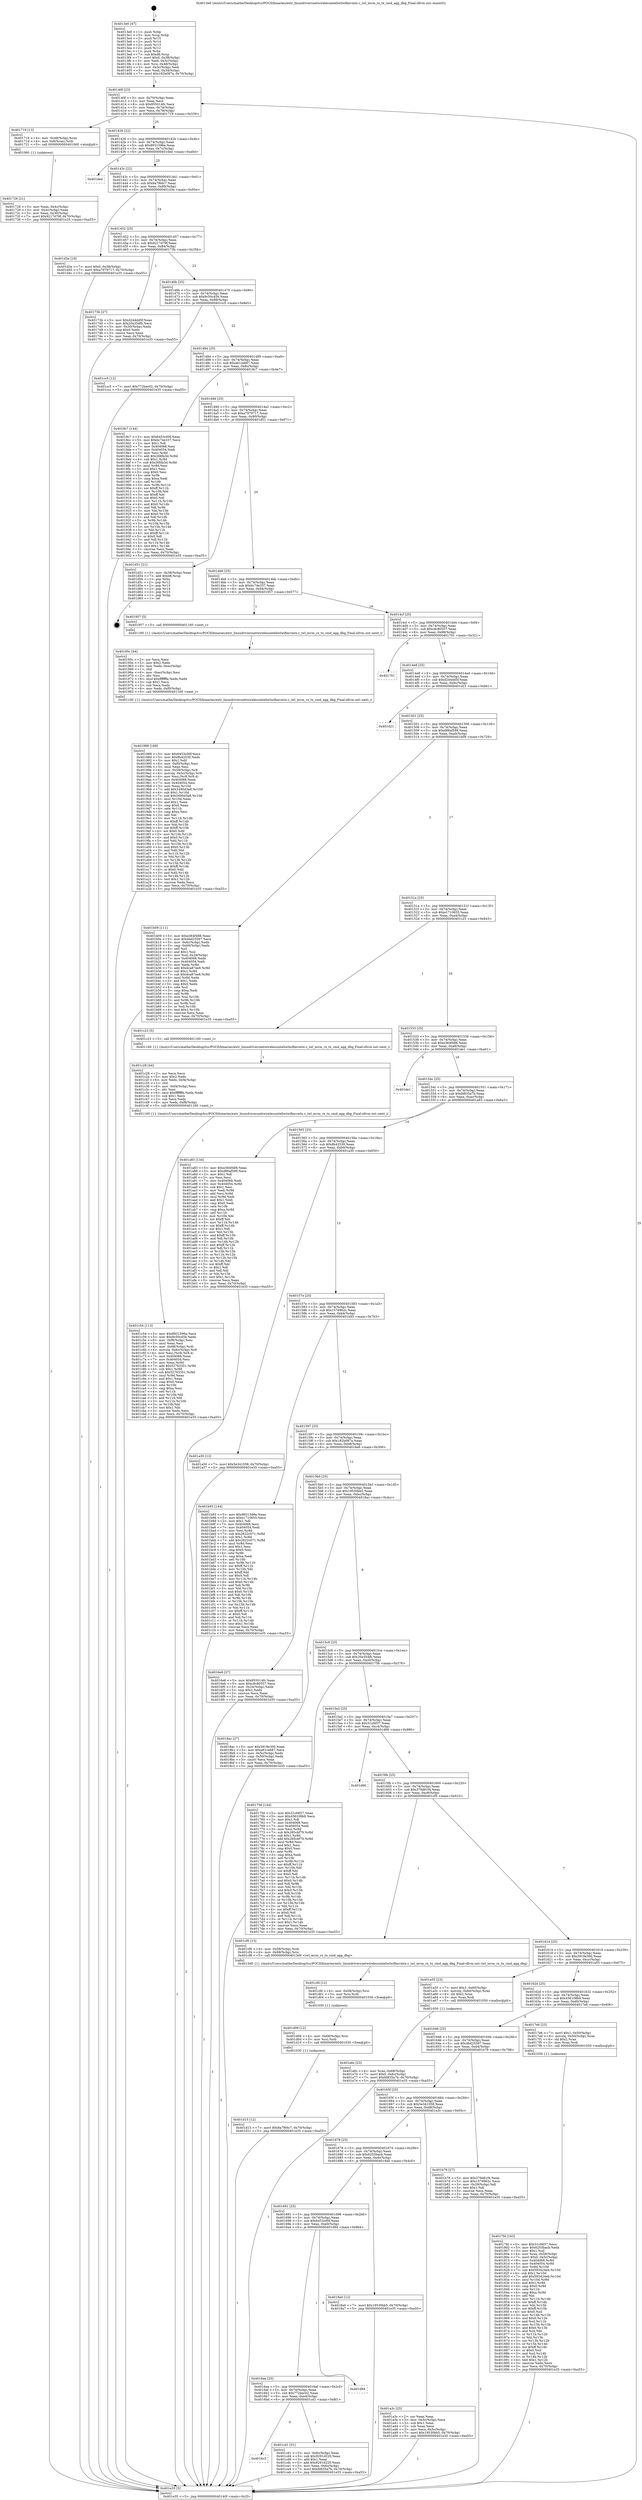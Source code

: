 digraph "0x4013e0" {
  label = "0x4013e0 (/mnt/c/Users/mathe/Desktop/tcc/POCII/binaries/extr_linuxdriversnetwirelessinteliwlwifimvmtx.c_iwl_mvm_rx_tx_cmd_agg_dbg_Final-ollvm.out::main(0))"
  labelloc = "t"
  node[shape=record]

  Entry [label="",width=0.3,height=0.3,shape=circle,fillcolor=black,style=filled]
  "0x40140f" [label="{
     0x40140f [23]\l
     | [instrs]\l
     &nbsp;&nbsp;0x40140f \<+3\>: mov -0x70(%rbp),%eax\l
     &nbsp;&nbsp;0x401412 \<+2\>: mov %eax,%ecx\l
     &nbsp;&nbsp;0x401414 \<+6\>: sub $0x855014fc,%ecx\l
     &nbsp;&nbsp;0x40141a \<+3\>: mov %eax,-0x74(%rbp)\l
     &nbsp;&nbsp;0x40141d \<+3\>: mov %ecx,-0x78(%rbp)\l
     &nbsp;&nbsp;0x401420 \<+6\>: je 0000000000401719 \<main+0x339\>\l
  }"]
  "0x401719" [label="{
     0x401719 [13]\l
     | [instrs]\l
     &nbsp;&nbsp;0x401719 \<+4\>: mov -0x48(%rbp),%rax\l
     &nbsp;&nbsp;0x40171d \<+4\>: mov 0x8(%rax),%rdi\l
     &nbsp;&nbsp;0x401721 \<+5\>: call 0000000000401060 \<atoi@plt\>\l
     | [calls]\l
     &nbsp;&nbsp;0x401060 \{1\} (unknown)\l
  }"]
  "0x401426" [label="{
     0x401426 [22]\l
     | [instrs]\l
     &nbsp;&nbsp;0x401426 \<+5\>: jmp 000000000040142b \<main+0x4b\>\l
     &nbsp;&nbsp;0x40142b \<+3\>: mov -0x74(%rbp),%eax\l
     &nbsp;&nbsp;0x40142e \<+5\>: sub $0x8931596e,%eax\l
     &nbsp;&nbsp;0x401433 \<+3\>: mov %eax,-0x7c(%rbp)\l
     &nbsp;&nbsp;0x401436 \<+6\>: je 0000000000401ded \<main+0xa0d\>\l
  }"]
  Exit [label="",width=0.3,height=0.3,shape=circle,fillcolor=black,style=filled,peripheries=2]
  "0x401ded" [label="{
     0x401ded\l
  }", style=dashed]
  "0x40143c" [label="{
     0x40143c [22]\l
     | [instrs]\l
     &nbsp;&nbsp;0x40143c \<+5\>: jmp 0000000000401441 \<main+0x61\>\l
     &nbsp;&nbsp;0x401441 \<+3\>: mov -0x74(%rbp),%eax\l
     &nbsp;&nbsp;0x401444 \<+5\>: sub $0x8a7f66c7,%eax\l
     &nbsp;&nbsp;0x401449 \<+3\>: mov %eax,-0x80(%rbp)\l
     &nbsp;&nbsp;0x40144c \<+6\>: je 0000000000401d3e \<main+0x95e\>\l
  }"]
  "0x401d15" [label="{
     0x401d15 [12]\l
     | [instrs]\l
     &nbsp;&nbsp;0x401d15 \<+7\>: movl $0x8a7f66c7,-0x70(%rbp)\l
     &nbsp;&nbsp;0x401d1c \<+5\>: jmp 0000000000401e35 \<main+0xa55\>\l
  }"]
  "0x401d3e" [label="{
     0x401d3e [19]\l
     | [instrs]\l
     &nbsp;&nbsp;0x401d3e \<+7\>: movl $0x0,-0x38(%rbp)\l
     &nbsp;&nbsp;0x401d45 \<+7\>: movl $0xa7979717,-0x70(%rbp)\l
     &nbsp;&nbsp;0x401d4c \<+5\>: jmp 0000000000401e35 \<main+0xa55\>\l
  }"]
  "0x401452" [label="{
     0x401452 [25]\l
     | [instrs]\l
     &nbsp;&nbsp;0x401452 \<+5\>: jmp 0000000000401457 \<main+0x77\>\l
     &nbsp;&nbsp;0x401457 \<+3\>: mov -0x74(%rbp),%eax\l
     &nbsp;&nbsp;0x40145a \<+5\>: sub $0x9217d79f,%eax\l
     &nbsp;&nbsp;0x40145f \<+6\>: mov %eax,-0x84(%rbp)\l
     &nbsp;&nbsp;0x401465 \<+6\>: je 000000000040173b \<main+0x35b\>\l
  }"]
  "0x401d09" [label="{
     0x401d09 [12]\l
     | [instrs]\l
     &nbsp;&nbsp;0x401d09 \<+4\>: mov -0x68(%rbp),%rsi\l
     &nbsp;&nbsp;0x401d0d \<+3\>: mov %rsi,%rdi\l
     &nbsp;&nbsp;0x401d10 \<+5\>: call 0000000000401030 \<free@plt\>\l
     | [calls]\l
     &nbsp;&nbsp;0x401030 \{1\} (unknown)\l
  }"]
  "0x40173b" [label="{
     0x40173b [27]\l
     | [instrs]\l
     &nbsp;&nbsp;0x40173b \<+5\>: mov $0xd244dd5f,%eax\l
     &nbsp;&nbsp;0x401740 \<+5\>: mov $0x20a354fb,%ecx\l
     &nbsp;&nbsp;0x401745 \<+3\>: mov -0x30(%rbp),%edx\l
     &nbsp;&nbsp;0x401748 \<+3\>: cmp $0x0,%edx\l
     &nbsp;&nbsp;0x40174b \<+3\>: cmove %ecx,%eax\l
     &nbsp;&nbsp;0x40174e \<+3\>: mov %eax,-0x70(%rbp)\l
     &nbsp;&nbsp;0x401751 \<+5\>: jmp 0000000000401e35 \<main+0xa55\>\l
  }"]
  "0x40146b" [label="{
     0x40146b [25]\l
     | [instrs]\l
     &nbsp;&nbsp;0x40146b \<+5\>: jmp 0000000000401470 \<main+0x90\>\l
     &nbsp;&nbsp;0x401470 \<+3\>: mov -0x74(%rbp),%eax\l
     &nbsp;&nbsp;0x401473 \<+5\>: sub $0x9c50c45b,%eax\l
     &nbsp;&nbsp;0x401478 \<+6\>: mov %eax,-0x88(%rbp)\l
     &nbsp;&nbsp;0x40147e \<+6\>: je 0000000000401cc5 \<main+0x8e5\>\l
  }"]
  "0x401cfd" [label="{
     0x401cfd [12]\l
     | [instrs]\l
     &nbsp;&nbsp;0x401cfd \<+4\>: mov -0x58(%rbp),%rsi\l
     &nbsp;&nbsp;0x401d01 \<+3\>: mov %rsi,%rdi\l
     &nbsp;&nbsp;0x401d04 \<+5\>: call 0000000000401030 \<free@plt\>\l
     | [calls]\l
     &nbsp;&nbsp;0x401030 \{1\} (unknown)\l
  }"]
  "0x401cc5" [label="{
     0x401cc5 [12]\l
     | [instrs]\l
     &nbsp;&nbsp;0x401cc5 \<+7\>: movl $0x772bec02,-0x70(%rbp)\l
     &nbsp;&nbsp;0x401ccc \<+5\>: jmp 0000000000401e35 \<main+0xa55\>\l
  }"]
  "0x401484" [label="{
     0x401484 [25]\l
     | [instrs]\l
     &nbsp;&nbsp;0x401484 \<+5\>: jmp 0000000000401489 \<main+0xa9\>\l
     &nbsp;&nbsp;0x401489 \<+3\>: mov -0x74(%rbp),%eax\l
     &nbsp;&nbsp;0x40148c \<+5\>: sub $0xa61ce687,%eax\l
     &nbsp;&nbsp;0x401491 \<+6\>: mov %eax,-0x8c(%rbp)\l
     &nbsp;&nbsp;0x401497 \<+6\>: je 00000000004018c7 \<main+0x4e7\>\l
  }"]
  "0x4016c3" [label="{
     0x4016c3\l
  }", style=dashed]
  "0x4018c7" [label="{
     0x4018c7 [144]\l
     | [instrs]\l
     &nbsp;&nbsp;0x4018c7 \<+5\>: mov $0x6453c00f,%eax\l
     &nbsp;&nbsp;0x4018cc \<+5\>: mov $0xbc74e337,%ecx\l
     &nbsp;&nbsp;0x4018d1 \<+2\>: mov $0x1,%dl\l
     &nbsp;&nbsp;0x4018d3 \<+7\>: mov 0x404068,%esi\l
     &nbsp;&nbsp;0x4018da \<+7\>: mov 0x404054,%edi\l
     &nbsp;&nbsp;0x4018e1 \<+3\>: mov %esi,%r8d\l
     &nbsp;&nbsp;0x4018e4 \<+7\>: add $0x266fa3d,%r8d\l
     &nbsp;&nbsp;0x4018eb \<+4\>: sub $0x1,%r8d\l
     &nbsp;&nbsp;0x4018ef \<+7\>: sub $0x266fa3d,%r8d\l
     &nbsp;&nbsp;0x4018f6 \<+4\>: imul %r8d,%esi\l
     &nbsp;&nbsp;0x4018fa \<+3\>: and $0x1,%esi\l
     &nbsp;&nbsp;0x4018fd \<+3\>: cmp $0x0,%esi\l
     &nbsp;&nbsp;0x401900 \<+4\>: sete %r9b\l
     &nbsp;&nbsp;0x401904 \<+3\>: cmp $0xa,%edi\l
     &nbsp;&nbsp;0x401907 \<+4\>: setl %r10b\l
     &nbsp;&nbsp;0x40190b \<+3\>: mov %r9b,%r11b\l
     &nbsp;&nbsp;0x40190e \<+4\>: xor $0xff,%r11b\l
     &nbsp;&nbsp;0x401912 \<+3\>: mov %r10b,%bl\l
     &nbsp;&nbsp;0x401915 \<+3\>: xor $0xff,%bl\l
     &nbsp;&nbsp;0x401918 \<+3\>: xor $0x0,%dl\l
     &nbsp;&nbsp;0x40191b \<+3\>: mov %r11b,%r14b\l
     &nbsp;&nbsp;0x40191e \<+4\>: and $0x0,%r14b\l
     &nbsp;&nbsp;0x401922 \<+3\>: and %dl,%r9b\l
     &nbsp;&nbsp;0x401925 \<+3\>: mov %bl,%r15b\l
     &nbsp;&nbsp;0x401928 \<+4\>: and $0x0,%r15b\l
     &nbsp;&nbsp;0x40192c \<+3\>: and %dl,%r10b\l
     &nbsp;&nbsp;0x40192f \<+3\>: or %r9b,%r14b\l
     &nbsp;&nbsp;0x401932 \<+3\>: or %r10b,%r15b\l
     &nbsp;&nbsp;0x401935 \<+3\>: xor %r15b,%r14b\l
     &nbsp;&nbsp;0x401938 \<+3\>: or %bl,%r11b\l
     &nbsp;&nbsp;0x40193b \<+4\>: xor $0xff,%r11b\l
     &nbsp;&nbsp;0x40193f \<+3\>: or $0x0,%dl\l
     &nbsp;&nbsp;0x401942 \<+3\>: and %dl,%r11b\l
     &nbsp;&nbsp;0x401945 \<+3\>: or %r11b,%r14b\l
     &nbsp;&nbsp;0x401948 \<+4\>: test $0x1,%r14b\l
     &nbsp;&nbsp;0x40194c \<+3\>: cmovne %ecx,%eax\l
     &nbsp;&nbsp;0x40194f \<+3\>: mov %eax,-0x70(%rbp)\l
     &nbsp;&nbsp;0x401952 \<+5\>: jmp 0000000000401e35 \<main+0xa55\>\l
  }"]
  "0x40149d" [label="{
     0x40149d [25]\l
     | [instrs]\l
     &nbsp;&nbsp;0x40149d \<+5\>: jmp 00000000004014a2 \<main+0xc2\>\l
     &nbsp;&nbsp;0x4014a2 \<+3\>: mov -0x74(%rbp),%eax\l
     &nbsp;&nbsp;0x4014a5 \<+5\>: sub $0xa7979717,%eax\l
     &nbsp;&nbsp;0x4014aa \<+6\>: mov %eax,-0x90(%rbp)\l
     &nbsp;&nbsp;0x4014b0 \<+6\>: je 0000000000401d51 \<main+0x971\>\l
  }"]
  "0x401cd1" [label="{
     0x401cd1 [31]\l
     | [instrs]\l
     &nbsp;&nbsp;0x401cd1 \<+3\>: mov -0x6c(%rbp),%eax\l
     &nbsp;&nbsp;0x401cd4 \<+5\>: sub $0x9291d220,%eax\l
     &nbsp;&nbsp;0x401cd9 \<+3\>: add $0x1,%eax\l
     &nbsp;&nbsp;0x401cdc \<+5\>: add $0x9291d220,%eax\l
     &nbsp;&nbsp;0x401ce1 \<+3\>: mov %eax,-0x6c(%rbp)\l
     &nbsp;&nbsp;0x401ce4 \<+7\>: movl $0xfd835a7b,-0x70(%rbp)\l
     &nbsp;&nbsp;0x401ceb \<+5\>: jmp 0000000000401e35 \<main+0xa55\>\l
  }"]
  "0x401d51" [label="{
     0x401d51 [21]\l
     | [instrs]\l
     &nbsp;&nbsp;0x401d51 \<+3\>: mov -0x38(%rbp),%eax\l
     &nbsp;&nbsp;0x401d54 \<+7\>: add $0xd8,%rsp\l
     &nbsp;&nbsp;0x401d5b \<+1\>: pop %rbx\l
     &nbsp;&nbsp;0x401d5c \<+2\>: pop %r12\l
     &nbsp;&nbsp;0x401d5e \<+2\>: pop %r13\l
     &nbsp;&nbsp;0x401d60 \<+2\>: pop %r14\l
     &nbsp;&nbsp;0x401d62 \<+2\>: pop %r15\l
     &nbsp;&nbsp;0x401d64 \<+1\>: pop %rbp\l
     &nbsp;&nbsp;0x401d65 \<+1\>: ret\l
  }"]
  "0x4014b6" [label="{
     0x4014b6 [25]\l
     | [instrs]\l
     &nbsp;&nbsp;0x4014b6 \<+5\>: jmp 00000000004014bb \<main+0xdb\>\l
     &nbsp;&nbsp;0x4014bb \<+3\>: mov -0x74(%rbp),%eax\l
     &nbsp;&nbsp;0x4014be \<+5\>: sub $0xbc74e337,%eax\l
     &nbsp;&nbsp;0x4014c3 \<+6\>: mov %eax,-0x94(%rbp)\l
     &nbsp;&nbsp;0x4014c9 \<+6\>: je 0000000000401957 \<main+0x577\>\l
  }"]
  "0x4016aa" [label="{
     0x4016aa [25]\l
     | [instrs]\l
     &nbsp;&nbsp;0x4016aa \<+5\>: jmp 00000000004016af \<main+0x2cf\>\l
     &nbsp;&nbsp;0x4016af \<+3\>: mov -0x74(%rbp),%eax\l
     &nbsp;&nbsp;0x4016b2 \<+5\>: sub $0x772bec02,%eax\l
     &nbsp;&nbsp;0x4016b7 \<+6\>: mov %eax,-0xe4(%rbp)\l
     &nbsp;&nbsp;0x4016bd \<+6\>: je 0000000000401cd1 \<main+0x8f1\>\l
  }"]
  "0x401957" [label="{
     0x401957 [5]\l
     | [instrs]\l
     &nbsp;&nbsp;0x401957 \<+5\>: call 0000000000401160 \<next_i\>\l
     | [calls]\l
     &nbsp;&nbsp;0x401160 \{1\} (/mnt/c/Users/mathe/Desktop/tcc/POCII/binaries/extr_linuxdriversnetwirelessinteliwlwifimvmtx.c_iwl_mvm_rx_tx_cmd_agg_dbg_Final-ollvm.out::next_i)\l
  }"]
  "0x4014cf" [label="{
     0x4014cf [25]\l
     | [instrs]\l
     &nbsp;&nbsp;0x4014cf \<+5\>: jmp 00000000004014d4 \<main+0xf4\>\l
     &nbsp;&nbsp;0x4014d4 \<+3\>: mov -0x74(%rbp),%eax\l
     &nbsp;&nbsp;0x4014d7 \<+5\>: sub $0xc8c80557,%eax\l
     &nbsp;&nbsp;0x4014dc \<+6\>: mov %eax,-0x98(%rbp)\l
     &nbsp;&nbsp;0x4014e2 \<+6\>: je 0000000000401701 \<main+0x321\>\l
  }"]
  "0x401d94" [label="{
     0x401d94\l
  }", style=dashed]
  "0x401701" [label="{
     0x401701\l
  }", style=dashed]
  "0x4014e8" [label="{
     0x4014e8 [25]\l
     | [instrs]\l
     &nbsp;&nbsp;0x4014e8 \<+5\>: jmp 00000000004014ed \<main+0x10d\>\l
     &nbsp;&nbsp;0x4014ed \<+3\>: mov -0x74(%rbp),%eax\l
     &nbsp;&nbsp;0x4014f0 \<+5\>: sub $0xd244dd5f,%eax\l
     &nbsp;&nbsp;0x4014f5 \<+6\>: mov %eax,-0x9c(%rbp)\l
     &nbsp;&nbsp;0x4014fb \<+6\>: je 0000000000401d21 \<main+0x941\>\l
  }"]
  "0x401c54" [label="{
     0x401c54 [113]\l
     | [instrs]\l
     &nbsp;&nbsp;0x401c54 \<+5\>: mov $0x8931596e,%ecx\l
     &nbsp;&nbsp;0x401c59 \<+5\>: mov $0x9c50c45b,%edx\l
     &nbsp;&nbsp;0x401c5e \<+6\>: mov -0xf8(%rbp),%esi\l
     &nbsp;&nbsp;0x401c64 \<+3\>: imul %eax,%esi\l
     &nbsp;&nbsp;0x401c67 \<+4\>: mov -0x68(%rbp),%rdi\l
     &nbsp;&nbsp;0x401c6b \<+4\>: movslq -0x6c(%rbp),%r8\l
     &nbsp;&nbsp;0x401c6f \<+4\>: mov %esi,(%rdi,%r8,4)\l
     &nbsp;&nbsp;0x401c73 \<+7\>: mov 0x404068,%eax\l
     &nbsp;&nbsp;0x401c7a \<+7\>: mov 0x404054,%esi\l
     &nbsp;&nbsp;0x401c81 \<+3\>: mov %eax,%r9d\l
     &nbsp;&nbsp;0x401c84 \<+7\>: add $0x52763351,%r9d\l
     &nbsp;&nbsp;0x401c8b \<+4\>: sub $0x1,%r9d\l
     &nbsp;&nbsp;0x401c8f \<+7\>: sub $0x52763351,%r9d\l
     &nbsp;&nbsp;0x401c96 \<+4\>: imul %r9d,%eax\l
     &nbsp;&nbsp;0x401c9a \<+3\>: and $0x1,%eax\l
     &nbsp;&nbsp;0x401c9d \<+3\>: cmp $0x0,%eax\l
     &nbsp;&nbsp;0x401ca0 \<+4\>: sete %r10b\l
     &nbsp;&nbsp;0x401ca4 \<+3\>: cmp $0xa,%esi\l
     &nbsp;&nbsp;0x401ca7 \<+4\>: setl %r11b\l
     &nbsp;&nbsp;0x401cab \<+3\>: mov %r10b,%bl\l
     &nbsp;&nbsp;0x401cae \<+3\>: and %r11b,%bl\l
     &nbsp;&nbsp;0x401cb1 \<+3\>: xor %r11b,%r10b\l
     &nbsp;&nbsp;0x401cb4 \<+3\>: or %r10b,%bl\l
     &nbsp;&nbsp;0x401cb7 \<+3\>: test $0x1,%bl\l
     &nbsp;&nbsp;0x401cba \<+3\>: cmovne %edx,%ecx\l
     &nbsp;&nbsp;0x401cbd \<+3\>: mov %ecx,-0x70(%rbp)\l
     &nbsp;&nbsp;0x401cc0 \<+5\>: jmp 0000000000401e35 \<main+0xa55\>\l
  }"]
  "0x401d21" [label="{
     0x401d21\l
  }", style=dashed]
  "0x401501" [label="{
     0x401501 [25]\l
     | [instrs]\l
     &nbsp;&nbsp;0x401501 \<+5\>: jmp 0000000000401506 \<main+0x126\>\l
     &nbsp;&nbsp;0x401506 \<+3\>: mov -0x74(%rbp),%eax\l
     &nbsp;&nbsp;0x401509 \<+5\>: sub $0xd86af599,%eax\l
     &nbsp;&nbsp;0x40150e \<+6\>: mov %eax,-0xa0(%rbp)\l
     &nbsp;&nbsp;0x401514 \<+6\>: je 0000000000401b09 \<main+0x729\>\l
  }"]
  "0x401c28" [label="{
     0x401c28 [44]\l
     | [instrs]\l
     &nbsp;&nbsp;0x401c28 \<+2\>: xor %ecx,%ecx\l
     &nbsp;&nbsp;0x401c2a \<+5\>: mov $0x2,%edx\l
     &nbsp;&nbsp;0x401c2f \<+6\>: mov %edx,-0xf4(%rbp)\l
     &nbsp;&nbsp;0x401c35 \<+1\>: cltd\l
     &nbsp;&nbsp;0x401c36 \<+6\>: mov -0xf4(%rbp),%esi\l
     &nbsp;&nbsp;0x401c3c \<+2\>: idiv %esi\l
     &nbsp;&nbsp;0x401c3e \<+6\>: imul $0xfffffffe,%edx,%edx\l
     &nbsp;&nbsp;0x401c44 \<+3\>: sub $0x1,%ecx\l
     &nbsp;&nbsp;0x401c47 \<+2\>: sub %ecx,%edx\l
     &nbsp;&nbsp;0x401c49 \<+6\>: mov %edx,-0xf8(%rbp)\l
     &nbsp;&nbsp;0x401c4f \<+5\>: call 0000000000401160 \<next_i\>\l
     | [calls]\l
     &nbsp;&nbsp;0x401160 \{1\} (/mnt/c/Users/mathe/Desktop/tcc/POCII/binaries/extr_linuxdriversnetwirelessinteliwlwifimvmtx.c_iwl_mvm_rx_tx_cmd_agg_dbg_Final-ollvm.out::next_i)\l
  }"]
  "0x401b09" [label="{
     0x401b09 [111]\l
     | [instrs]\l
     &nbsp;&nbsp;0x401b09 \<+5\>: mov $0xe364f488,%eax\l
     &nbsp;&nbsp;0x401b0e \<+5\>: mov $0x4bd25597,%ecx\l
     &nbsp;&nbsp;0x401b13 \<+3\>: mov -0x6c(%rbp),%edx\l
     &nbsp;&nbsp;0x401b16 \<+3\>: cmp -0x60(%rbp),%edx\l
     &nbsp;&nbsp;0x401b19 \<+4\>: setl %sil\l
     &nbsp;&nbsp;0x401b1d \<+4\>: and $0x1,%sil\l
     &nbsp;&nbsp;0x401b21 \<+4\>: mov %sil,-0x29(%rbp)\l
     &nbsp;&nbsp;0x401b25 \<+7\>: mov 0x404068,%edx\l
     &nbsp;&nbsp;0x401b2c \<+7\>: mov 0x404054,%edi\l
     &nbsp;&nbsp;0x401b33 \<+3\>: mov %edx,%r8d\l
     &nbsp;&nbsp;0x401b36 \<+7\>: add $0xdca87ee8,%r8d\l
     &nbsp;&nbsp;0x401b3d \<+4\>: sub $0x1,%r8d\l
     &nbsp;&nbsp;0x401b41 \<+7\>: sub $0xdca87ee8,%r8d\l
     &nbsp;&nbsp;0x401b48 \<+4\>: imul %r8d,%edx\l
     &nbsp;&nbsp;0x401b4c \<+3\>: and $0x1,%edx\l
     &nbsp;&nbsp;0x401b4f \<+3\>: cmp $0x0,%edx\l
     &nbsp;&nbsp;0x401b52 \<+4\>: sete %sil\l
     &nbsp;&nbsp;0x401b56 \<+3\>: cmp $0xa,%edi\l
     &nbsp;&nbsp;0x401b59 \<+4\>: setl %r9b\l
     &nbsp;&nbsp;0x401b5d \<+3\>: mov %sil,%r10b\l
     &nbsp;&nbsp;0x401b60 \<+3\>: and %r9b,%r10b\l
     &nbsp;&nbsp;0x401b63 \<+3\>: xor %r9b,%sil\l
     &nbsp;&nbsp;0x401b66 \<+3\>: or %sil,%r10b\l
     &nbsp;&nbsp;0x401b69 \<+4\>: test $0x1,%r10b\l
     &nbsp;&nbsp;0x401b6d \<+3\>: cmovne %ecx,%eax\l
     &nbsp;&nbsp;0x401b70 \<+3\>: mov %eax,-0x70(%rbp)\l
     &nbsp;&nbsp;0x401b73 \<+5\>: jmp 0000000000401e35 \<main+0xa55\>\l
  }"]
  "0x40151a" [label="{
     0x40151a [25]\l
     | [instrs]\l
     &nbsp;&nbsp;0x40151a \<+5\>: jmp 000000000040151f \<main+0x13f\>\l
     &nbsp;&nbsp;0x40151f \<+3\>: mov -0x74(%rbp),%eax\l
     &nbsp;&nbsp;0x401522 \<+5\>: sub $0xe1710655,%eax\l
     &nbsp;&nbsp;0x401527 \<+6\>: mov %eax,-0xa4(%rbp)\l
     &nbsp;&nbsp;0x40152d \<+6\>: je 0000000000401c23 \<main+0x843\>\l
  }"]
  "0x401a6c" [label="{
     0x401a6c [23]\l
     | [instrs]\l
     &nbsp;&nbsp;0x401a6c \<+4\>: mov %rax,-0x68(%rbp)\l
     &nbsp;&nbsp;0x401a70 \<+7\>: movl $0x0,-0x6c(%rbp)\l
     &nbsp;&nbsp;0x401a77 \<+7\>: movl $0xfd835a7b,-0x70(%rbp)\l
     &nbsp;&nbsp;0x401a7e \<+5\>: jmp 0000000000401e35 \<main+0xa55\>\l
  }"]
  "0x401c23" [label="{
     0x401c23 [5]\l
     | [instrs]\l
     &nbsp;&nbsp;0x401c23 \<+5\>: call 0000000000401160 \<next_i\>\l
     | [calls]\l
     &nbsp;&nbsp;0x401160 \{1\} (/mnt/c/Users/mathe/Desktop/tcc/POCII/binaries/extr_linuxdriversnetwirelessinteliwlwifimvmtx.c_iwl_mvm_rx_tx_cmd_agg_dbg_Final-ollvm.out::next_i)\l
  }"]
  "0x401533" [label="{
     0x401533 [25]\l
     | [instrs]\l
     &nbsp;&nbsp;0x401533 \<+5\>: jmp 0000000000401538 \<main+0x158\>\l
     &nbsp;&nbsp;0x401538 \<+3\>: mov -0x74(%rbp),%eax\l
     &nbsp;&nbsp;0x40153b \<+5\>: sub $0xe364f488,%eax\l
     &nbsp;&nbsp;0x401540 \<+6\>: mov %eax,-0xa8(%rbp)\l
     &nbsp;&nbsp;0x401546 \<+6\>: je 0000000000401de1 \<main+0xa01\>\l
  }"]
  "0x401988" [label="{
     0x401988 [168]\l
     | [instrs]\l
     &nbsp;&nbsp;0x401988 \<+5\>: mov $0x6453c00f,%ecx\l
     &nbsp;&nbsp;0x40198d \<+5\>: mov $0x8b42530,%edx\l
     &nbsp;&nbsp;0x401992 \<+3\>: mov $0x1,%dil\l
     &nbsp;&nbsp;0x401995 \<+6\>: mov -0xf0(%rbp),%esi\l
     &nbsp;&nbsp;0x40199b \<+3\>: imul %eax,%esi\l
     &nbsp;&nbsp;0x40199e \<+4\>: mov -0x58(%rbp),%r8\l
     &nbsp;&nbsp;0x4019a2 \<+4\>: movslq -0x5c(%rbp),%r9\l
     &nbsp;&nbsp;0x4019a6 \<+4\>: mov %esi,(%r8,%r9,4)\l
     &nbsp;&nbsp;0x4019aa \<+7\>: mov 0x404068,%eax\l
     &nbsp;&nbsp;0x4019b1 \<+7\>: mov 0x404054,%esi\l
     &nbsp;&nbsp;0x4019b8 \<+3\>: mov %eax,%r10d\l
     &nbsp;&nbsp;0x4019bb \<+7\>: add $0x3490d3a8,%r10d\l
     &nbsp;&nbsp;0x4019c2 \<+4\>: sub $0x1,%r10d\l
     &nbsp;&nbsp;0x4019c6 \<+7\>: sub $0x3490d3a8,%r10d\l
     &nbsp;&nbsp;0x4019cd \<+4\>: imul %r10d,%eax\l
     &nbsp;&nbsp;0x4019d1 \<+3\>: and $0x1,%eax\l
     &nbsp;&nbsp;0x4019d4 \<+3\>: cmp $0x0,%eax\l
     &nbsp;&nbsp;0x4019d7 \<+4\>: sete %r11b\l
     &nbsp;&nbsp;0x4019db \<+3\>: cmp $0xa,%esi\l
     &nbsp;&nbsp;0x4019de \<+3\>: setl %bl\l
     &nbsp;&nbsp;0x4019e1 \<+3\>: mov %r11b,%r14b\l
     &nbsp;&nbsp;0x4019e4 \<+4\>: xor $0xff,%r14b\l
     &nbsp;&nbsp;0x4019e8 \<+3\>: mov %bl,%r15b\l
     &nbsp;&nbsp;0x4019eb \<+4\>: xor $0xff,%r15b\l
     &nbsp;&nbsp;0x4019ef \<+4\>: xor $0x0,%dil\l
     &nbsp;&nbsp;0x4019f3 \<+3\>: mov %r14b,%r12b\l
     &nbsp;&nbsp;0x4019f6 \<+4\>: and $0x0,%r12b\l
     &nbsp;&nbsp;0x4019fa \<+3\>: and %dil,%r11b\l
     &nbsp;&nbsp;0x4019fd \<+3\>: mov %r15b,%r13b\l
     &nbsp;&nbsp;0x401a00 \<+4\>: and $0x0,%r13b\l
     &nbsp;&nbsp;0x401a04 \<+3\>: and %dil,%bl\l
     &nbsp;&nbsp;0x401a07 \<+3\>: or %r11b,%r12b\l
     &nbsp;&nbsp;0x401a0a \<+3\>: or %bl,%r13b\l
     &nbsp;&nbsp;0x401a0d \<+3\>: xor %r13b,%r12b\l
     &nbsp;&nbsp;0x401a10 \<+3\>: or %r15b,%r14b\l
     &nbsp;&nbsp;0x401a13 \<+4\>: xor $0xff,%r14b\l
     &nbsp;&nbsp;0x401a17 \<+4\>: or $0x0,%dil\l
     &nbsp;&nbsp;0x401a1b \<+3\>: and %dil,%r14b\l
     &nbsp;&nbsp;0x401a1e \<+3\>: or %r14b,%r12b\l
     &nbsp;&nbsp;0x401a21 \<+4\>: test $0x1,%r12b\l
     &nbsp;&nbsp;0x401a25 \<+3\>: cmovne %edx,%ecx\l
     &nbsp;&nbsp;0x401a28 \<+3\>: mov %ecx,-0x70(%rbp)\l
     &nbsp;&nbsp;0x401a2b \<+5\>: jmp 0000000000401e35 \<main+0xa55\>\l
  }"]
  "0x401de1" [label="{
     0x401de1\l
  }", style=dashed]
  "0x40154c" [label="{
     0x40154c [25]\l
     | [instrs]\l
     &nbsp;&nbsp;0x40154c \<+5\>: jmp 0000000000401551 \<main+0x171\>\l
     &nbsp;&nbsp;0x401551 \<+3\>: mov -0x74(%rbp),%eax\l
     &nbsp;&nbsp;0x401554 \<+5\>: sub $0xfd835a7b,%eax\l
     &nbsp;&nbsp;0x401559 \<+6\>: mov %eax,-0xac(%rbp)\l
     &nbsp;&nbsp;0x40155f \<+6\>: je 0000000000401a83 \<main+0x6a3\>\l
  }"]
  "0x40195c" [label="{
     0x40195c [44]\l
     | [instrs]\l
     &nbsp;&nbsp;0x40195c \<+2\>: xor %ecx,%ecx\l
     &nbsp;&nbsp;0x40195e \<+5\>: mov $0x2,%edx\l
     &nbsp;&nbsp;0x401963 \<+6\>: mov %edx,-0xec(%rbp)\l
     &nbsp;&nbsp;0x401969 \<+1\>: cltd\l
     &nbsp;&nbsp;0x40196a \<+6\>: mov -0xec(%rbp),%esi\l
     &nbsp;&nbsp;0x401970 \<+2\>: idiv %esi\l
     &nbsp;&nbsp;0x401972 \<+6\>: imul $0xfffffffe,%edx,%edx\l
     &nbsp;&nbsp;0x401978 \<+3\>: sub $0x1,%ecx\l
     &nbsp;&nbsp;0x40197b \<+2\>: sub %ecx,%edx\l
     &nbsp;&nbsp;0x40197d \<+6\>: mov %edx,-0xf0(%rbp)\l
     &nbsp;&nbsp;0x401983 \<+5\>: call 0000000000401160 \<next_i\>\l
     | [calls]\l
     &nbsp;&nbsp;0x401160 \{1\} (/mnt/c/Users/mathe/Desktop/tcc/POCII/binaries/extr_linuxdriversnetwirelessinteliwlwifimvmtx.c_iwl_mvm_rx_tx_cmd_agg_dbg_Final-ollvm.out::next_i)\l
  }"]
  "0x401a83" [label="{
     0x401a83 [134]\l
     | [instrs]\l
     &nbsp;&nbsp;0x401a83 \<+5\>: mov $0xe364f488,%eax\l
     &nbsp;&nbsp;0x401a88 \<+5\>: mov $0xd86af599,%ecx\l
     &nbsp;&nbsp;0x401a8d \<+2\>: mov $0x1,%dl\l
     &nbsp;&nbsp;0x401a8f \<+2\>: xor %esi,%esi\l
     &nbsp;&nbsp;0x401a91 \<+7\>: mov 0x404068,%edi\l
     &nbsp;&nbsp;0x401a98 \<+8\>: mov 0x404054,%r8d\l
     &nbsp;&nbsp;0x401aa0 \<+3\>: sub $0x1,%esi\l
     &nbsp;&nbsp;0x401aa3 \<+3\>: mov %edi,%r9d\l
     &nbsp;&nbsp;0x401aa6 \<+3\>: add %esi,%r9d\l
     &nbsp;&nbsp;0x401aa9 \<+4\>: imul %r9d,%edi\l
     &nbsp;&nbsp;0x401aad \<+3\>: and $0x1,%edi\l
     &nbsp;&nbsp;0x401ab0 \<+3\>: cmp $0x0,%edi\l
     &nbsp;&nbsp;0x401ab3 \<+4\>: sete %r10b\l
     &nbsp;&nbsp;0x401ab7 \<+4\>: cmp $0xa,%r8d\l
     &nbsp;&nbsp;0x401abb \<+4\>: setl %r11b\l
     &nbsp;&nbsp;0x401abf \<+3\>: mov %r10b,%bl\l
     &nbsp;&nbsp;0x401ac2 \<+3\>: xor $0xff,%bl\l
     &nbsp;&nbsp;0x401ac5 \<+3\>: mov %r11b,%r14b\l
     &nbsp;&nbsp;0x401ac8 \<+4\>: xor $0xff,%r14b\l
     &nbsp;&nbsp;0x401acc \<+3\>: xor $0x1,%dl\l
     &nbsp;&nbsp;0x401acf \<+3\>: mov %bl,%r15b\l
     &nbsp;&nbsp;0x401ad2 \<+4\>: and $0xff,%r15b\l
     &nbsp;&nbsp;0x401ad6 \<+3\>: and %dl,%r10b\l
     &nbsp;&nbsp;0x401ad9 \<+3\>: mov %r14b,%r12b\l
     &nbsp;&nbsp;0x401adc \<+4\>: and $0xff,%r12b\l
     &nbsp;&nbsp;0x401ae0 \<+3\>: and %dl,%r11b\l
     &nbsp;&nbsp;0x401ae3 \<+3\>: or %r10b,%r15b\l
     &nbsp;&nbsp;0x401ae6 \<+3\>: or %r11b,%r12b\l
     &nbsp;&nbsp;0x401ae9 \<+3\>: xor %r12b,%r15b\l
     &nbsp;&nbsp;0x401aec \<+3\>: or %r14b,%bl\l
     &nbsp;&nbsp;0x401aef \<+3\>: xor $0xff,%bl\l
     &nbsp;&nbsp;0x401af2 \<+3\>: or $0x1,%dl\l
     &nbsp;&nbsp;0x401af5 \<+2\>: and %dl,%bl\l
     &nbsp;&nbsp;0x401af7 \<+3\>: or %bl,%r15b\l
     &nbsp;&nbsp;0x401afa \<+4\>: test $0x1,%r15b\l
     &nbsp;&nbsp;0x401afe \<+3\>: cmovne %ecx,%eax\l
     &nbsp;&nbsp;0x401b01 \<+3\>: mov %eax,-0x70(%rbp)\l
     &nbsp;&nbsp;0x401b04 \<+5\>: jmp 0000000000401e35 \<main+0xa55\>\l
  }"]
  "0x401565" [label="{
     0x401565 [25]\l
     | [instrs]\l
     &nbsp;&nbsp;0x401565 \<+5\>: jmp 000000000040156a \<main+0x18a\>\l
     &nbsp;&nbsp;0x40156a \<+3\>: mov -0x74(%rbp),%eax\l
     &nbsp;&nbsp;0x40156d \<+5\>: sub $0x8b42530,%eax\l
     &nbsp;&nbsp;0x401572 \<+6\>: mov %eax,-0xb0(%rbp)\l
     &nbsp;&nbsp;0x401578 \<+6\>: je 0000000000401a30 \<main+0x650\>\l
  }"]
  "0x401691" [label="{
     0x401691 [25]\l
     | [instrs]\l
     &nbsp;&nbsp;0x401691 \<+5\>: jmp 0000000000401696 \<main+0x2b6\>\l
     &nbsp;&nbsp;0x401696 \<+3\>: mov -0x74(%rbp),%eax\l
     &nbsp;&nbsp;0x401699 \<+5\>: sub $0x6453c00f,%eax\l
     &nbsp;&nbsp;0x40169e \<+6\>: mov %eax,-0xe0(%rbp)\l
     &nbsp;&nbsp;0x4016a4 \<+6\>: je 0000000000401d94 \<main+0x9b4\>\l
  }"]
  "0x401a30" [label="{
     0x401a30 [12]\l
     | [instrs]\l
     &nbsp;&nbsp;0x401a30 \<+7\>: movl $0x5e341058,-0x70(%rbp)\l
     &nbsp;&nbsp;0x401a37 \<+5\>: jmp 0000000000401e35 \<main+0xa55\>\l
  }"]
  "0x40157e" [label="{
     0x40157e [25]\l
     | [instrs]\l
     &nbsp;&nbsp;0x40157e \<+5\>: jmp 0000000000401583 \<main+0x1a3\>\l
     &nbsp;&nbsp;0x401583 \<+3\>: mov -0x74(%rbp),%eax\l
     &nbsp;&nbsp;0x401586 \<+5\>: sub $0x1576962c,%eax\l
     &nbsp;&nbsp;0x40158b \<+6\>: mov %eax,-0xb4(%rbp)\l
     &nbsp;&nbsp;0x401591 \<+6\>: je 0000000000401b93 \<main+0x7b3\>\l
  }"]
  "0x4018a0" [label="{
     0x4018a0 [12]\l
     | [instrs]\l
     &nbsp;&nbsp;0x4018a0 \<+7\>: movl $0x19530bb5,-0x70(%rbp)\l
     &nbsp;&nbsp;0x4018a7 \<+5\>: jmp 0000000000401e35 \<main+0xa55\>\l
  }"]
  "0x401b93" [label="{
     0x401b93 [144]\l
     | [instrs]\l
     &nbsp;&nbsp;0x401b93 \<+5\>: mov $0x8931596e,%eax\l
     &nbsp;&nbsp;0x401b98 \<+5\>: mov $0xe1710655,%ecx\l
     &nbsp;&nbsp;0x401b9d \<+2\>: mov $0x1,%dl\l
     &nbsp;&nbsp;0x401b9f \<+7\>: mov 0x404068,%esi\l
     &nbsp;&nbsp;0x401ba6 \<+7\>: mov 0x404054,%edi\l
     &nbsp;&nbsp;0x401bad \<+3\>: mov %esi,%r8d\l
     &nbsp;&nbsp;0x401bb0 \<+7\>: sub $0x2622c071,%r8d\l
     &nbsp;&nbsp;0x401bb7 \<+4\>: sub $0x1,%r8d\l
     &nbsp;&nbsp;0x401bbb \<+7\>: add $0x2622c071,%r8d\l
     &nbsp;&nbsp;0x401bc2 \<+4\>: imul %r8d,%esi\l
     &nbsp;&nbsp;0x401bc6 \<+3\>: and $0x1,%esi\l
     &nbsp;&nbsp;0x401bc9 \<+3\>: cmp $0x0,%esi\l
     &nbsp;&nbsp;0x401bcc \<+4\>: sete %r9b\l
     &nbsp;&nbsp;0x401bd0 \<+3\>: cmp $0xa,%edi\l
     &nbsp;&nbsp;0x401bd3 \<+4\>: setl %r10b\l
     &nbsp;&nbsp;0x401bd7 \<+3\>: mov %r9b,%r11b\l
     &nbsp;&nbsp;0x401bda \<+4\>: xor $0xff,%r11b\l
     &nbsp;&nbsp;0x401bde \<+3\>: mov %r10b,%bl\l
     &nbsp;&nbsp;0x401be1 \<+3\>: xor $0xff,%bl\l
     &nbsp;&nbsp;0x401be4 \<+3\>: xor $0x0,%dl\l
     &nbsp;&nbsp;0x401be7 \<+3\>: mov %r11b,%r14b\l
     &nbsp;&nbsp;0x401bea \<+4\>: and $0x0,%r14b\l
     &nbsp;&nbsp;0x401bee \<+3\>: and %dl,%r9b\l
     &nbsp;&nbsp;0x401bf1 \<+3\>: mov %bl,%r15b\l
     &nbsp;&nbsp;0x401bf4 \<+4\>: and $0x0,%r15b\l
     &nbsp;&nbsp;0x401bf8 \<+3\>: and %dl,%r10b\l
     &nbsp;&nbsp;0x401bfb \<+3\>: or %r9b,%r14b\l
     &nbsp;&nbsp;0x401bfe \<+3\>: or %r10b,%r15b\l
     &nbsp;&nbsp;0x401c01 \<+3\>: xor %r15b,%r14b\l
     &nbsp;&nbsp;0x401c04 \<+3\>: or %bl,%r11b\l
     &nbsp;&nbsp;0x401c07 \<+4\>: xor $0xff,%r11b\l
     &nbsp;&nbsp;0x401c0b \<+3\>: or $0x0,%dl\l
     &nbsp;&nbsp;0x401c0e \<+3\>: and %dl,%r11b\l
     &nbsp;&nbsp;0x401c11 \<+3\>: or %r11b,%r14b\l
     &nbsp;&nbsp;0x401c14 \<+4\>: test $0x1,%r14b\l
     &nbsp;&nbsp;0x401c18 \<+3\>: cmovne %ecx,%eax\l
     &nbsp;&nbsp;0x401c1b \<+3\>: mov %eax,-0x70(%rbp)\l
     &nbsp;&nbsp;0x401c1e \<+5\>: jmp 0000000000401e35 \<main+0xa55\>\l
  }"]
  "0x401597" [label="{
     0x401597 [25]\l
     | [instrs]\l
     &nbsp;&nbsp;0x401597 \<+5\>: jmp 000000000040159c \<main+0x1bc\>\l
     &nbsp;&nbsp;0x40159c \<+3\>: mov -0x74(%rbp),%eax\l
     &nbsp;&nbsp;0x40159f \<+5\>: sub $0x182b087a,%eax\l
     &nbsp;&nbsp;0x4015a4 \<+6\>: mov %eax,-0xb8(%rbp)\l
     &nbsp;&nbsp;0x4015aa \<+6\>: je 00000000004016e6 \<main+0x306\>\l
  }"]
  "0x401678" [label="{
     0x401678 [25]\l
     | [instrs]\l
     &nbsp;&nbsp;0x401678 \<+5\>: jmp 000000000040167d \<main+0x29d\>\l
     &nbsp;&nbsp;0x40167d \<+3\>: mov -0x74(%rbp),%eax\l
     &nbsp;&nbsp;0x401680 \<+5\>: sub $0x6255bacb,%eax\l
     &nbsp;&nbsp;0x401685 \<+6\>: mov %eax,-0xdc(%rbp)\l
     &nbsp;&nbsp;0x40168b \<+6\>: je 00000000004018a0 \<main+0x4c0\>\l
  }"]
  "0x4016e6" [label="{
     0x4016e6 [27]\l
     | [instrs]\l
     &nbsp;&nbsp;0x4016e6 \<+5\>: mov $0x855014fc,%eax\l
     &nbsp;&nbsp;0x4016eb \<+5\>: mov $0xc8c80557,%ecx\l
     &nbsp;&nbsp;0x4016f0 \<+3\>: mov -0x34(%rbp),%edx\l
     &nbsp;&nbsp;0x4016f3 \<+3\>: cmp $0x2,%edx\l
     &nbsp;&nbsp;0x4016f6 \<+3\>: cmovne %ecx,%eax\l
     &nbsp;&nbsp;0x4016f9 \<+3\>: mov %eax,-0x70(%rbp)\l
     &nbsp;&nbsp;0x4016fc \<+5\>: jmp 0000000000401e35 \<main+0xa55\>\l
  }"]
  "0x4015b0" [label="{
     0x4015b0 [25]\l
     | [instrs]\l
     &nbsp;&nbsp;0x4015b0 \<+5\>: jmp 00000000004015b5 \<main+0x1d5\>\l
     &nbsp;&nbsp;0x4015b5 \<+3\>: mov -0x74(%rbp),%eax\l
     &nbsp;&nbsp;0x4015b8 \<+5\>: sub $0x19530bb5,%eax\l
     &nbsp;&nbsp;0x4015bd \<+6\>: mov %eax,-0xbc(%rbp)\l
     &nbsp;&nbsp;0x4015c3 \<+6\>: je 00000000004018ac \<main+0x4cc\>\l
  }"]
  "0x401e35" [label="{
     0x401e35 [5]\l
     | [instrs]\l
     &nbsp;&nbsp;0x401e35 \<+5\>: jmp 000000000040140f \<main+0x2f\>\l
  }"]
  "0x4013e0" [label="{
     0x4013e0 [47]\l
     | [instrs]\l
     &nbsp;&nbsp;0x4013e0 \<+1\>: push %rbp\l
     &nbsp;&nbsp;0x4013e1 \<+3\>: mov %rsp,%rbp\l
     &nbsp;&nbsp;0x4013e4 \<+2\>: push %r15\l
     &nbsp;&nbsp;0x4013e6 \<+2\>: push %r14\l
     &nbsp;&nbsp;0x4013e8 \<+2\>: push %r13\l
     &nbsp;&nbsp;0x4013ea \<+2\>: push %r12\l
     &nbsp;&nbsp;0x4013ec \<+1\>: push %rbx\l
     &nbsp;&nbsp;0x4013ed \<+7\>: sub $0xd8,%rsp\l
     &nbsp;&nbsp;0x4013f4 \<+7\>: movl $0x0,-0x38(%rbp)\l
     &nbsp;&nbsp;0x4013fb \<+3\>: mov %edi,-0x3c(%rbp)\l
     &nbsp;&nbsp;0x4013fe \<+4\>: mov %rsi,-0x48(%rbp)\l
     &nbsp;&nbsp;0x401402 \<+3\>: mov -0x3c(%rbp),%edi\l
     &nbsp;&nbsp;0x401405 \<+3\>: mov %edi,-0x34(%rbp)\l
     &nbsp;&nbsp;0x401408 \<+7\>: movl $0x182b087a,-0x70(%rbp)\l
  }"]
  "0x401726" [label="{
     0x401726 [21]\l
     | [instrs]\l
     &nbsp;&nbsp;0x401726 \<+3\>: mov %eax,-0x4c(%rbp)\l
     &nbsp;&nbsp;0x401729 \<+3\>: mov -0x4c(%rbp),%eax\l
     &nbsp;&nbsp;0x40172c \<+3\>: mov %eax,-0x30(%rbp)\l
     &nbsp;&nbsp;0x40172f \<+7\>: movl $0x9217d79f,-0x70(%rbp)\l
     &nbsp;&nbsp;0x401736 \<+5\>: jmp 0000000000401e35 \<main+0xa55\>\l
  }"]
  "0x401a3c" [label="{
     0x401a3c [25]\l
     | [instrs]\l
     &nbsp;&nbsp;0x401a3c \<+2\>: xor %eax,%eax\l
     &nbsp;&nbsp;0x401a3e \<+3\>: mov -0x5c(%rbp),%ecx\l
     &nbsp;&nbsp;0x401a41 \<+3\>: sub $0x1,%eax\l
     &nbsp;&nbsp;0x401a44 \<+2\>: sub %eax,%ecx\l
     &nbsp;&nbsp;0x401a46 \<+3\>: mov %ecx,-0x5c(%rbp)\l
     &nbsp;&nbsp;0x401a49 \<+7\>: movl $0x19530bb5,-0x70(%rbp)\l
     &nbsp;&nbsp;0x401a50 \<+5\>: jmp 0000000000401e35 \<main+0xa55\>\l
  }"]
  "0x4018ac" [label="{
     0x4018ac [27]\l
     | [instrs]\l
     &nbsp;&nbsp;0x4018ac \<+5\>: mov $0x3919e300,%eax\l
     &nbsp;&nbsp;0x4018b1 \<+5\>: mov $0xa61ce687,%ecx\l
     &nbsp;&nbsp;0x4018b6 \<+3\>: mov -0x5c(%rbp),%edx\l
     &nbsp;&nbsp;0x4018b9 \<+3\>: cmp -0x50(%rbp),%edx\l
     &nbsp;&nbsp;0x4018bc \<+3\>: cmovl %ecx,%eax\l
     &nbsp;&nbsp;0x4018bf \<+3\>: mov %eax,-0x70(%rbp)\l
     &nbsp;&nbsp;0x4018c2 \<+5\>: jmp 0000000000401e35 \<main+0xa55\>\l
  }"]
  "0x4015c9" [label="{
     0x4015c9 [25]\l
     | [instrs]\l
     &nbsp;&nbsp;0x4015c9 \<+5\>: jmp 00000000004015ce \<main+0x1ee\>\l
     &nbsp;&nbsp;0x4015ce \<+3\>: mov -0x74(%rbp),%eax\l
     &nbsp;&nbsp;0x4015d1 \<+5\>: sub $0x20a354fb,%eax\l
     &nbsp;&nbsp;0x4015d6 \<+6\>: mov %eax,-0xc0(%rbp)\l
     &nbsp;&nbsp;0x4015dc \<+6\>: je 0000000000401756 \<main+0x376\>\l
  }"]
  "0x40165f" [label="{
     0x40165f [25]\l
     | [instrs]\l
     &nbsp;&nbsp;0x40165f \<+5\>: jmp 0000000000401664 \<main+0x284\>\l
     &nbsp;&nbsp;0x401664 \<+3\>: mov -0x74(%rbp),%eax\l
     &nbsp;&nbsp;0x401667 \<+5\>: sub $0x5e341058,%eax\l
     &nbsp;&nbsp;0x40166c \<+6\>: mov %eax,-0xd8(%rbp)\l
     &nbsp;&nbsp;0x401672 \<+6\>: je 0000000000401a3c \<main+0x65c\>\l
  }"]
  "0x401756" [label="{
     0x401756 [144]\l
     | [instrs]\l
     &nbsp;&nbsp;0x401756 \<+5\>: mov $0x31cf4f37,%eax\l
     &nbsp;&nbsp;0x40175b \<+5\>: mov $0x456108b9,%ecx\l
     &nbsp;&nbsp;0x401760 \<+2\>: mov $0x1,%dl\l
     &nbsp;&nbsp;0x401762 \<+7\>: mov 0x404068,%esi\l
     &nbsp;&nbsp;0x401769 \<+7\>: mov 0x404054,%edi\l
     &nbsp;&nbsp;0x401770 \<+3\>: mov %esi,%r8d\l
     &nbsp;&nbsp;0x401773 \<+7\>: sub $0x285cbf79,%r8d\l
     &nbsp;&nbsp;0x40177a \<+4\>: sub $0x1,%r8d\l
     &nbsp;&nbsp;0x40177e \<+7\>: add $0x285cbf79,%r8d\l
     &nbsp;&nbsp;0x401785 \<+4\>: imul %r8d,%esi\l
     &nbsp;&nbsp;0x401789 \<+3\>: and $0x1,%esi\l
     &nbsp;&nbsp;0x40178c \<+3\>: cmp $0x0,%esi\l
     &nbsp;&nbsp;0x40178f \<+4\>: sete %r9b\l
     &nbsp;&nbsp;0x401793 \<+3\>: cmp $0xa,%edi\l
     &nbsp;&nbsp;0x401796 \<+4\>: setl %r10b\l
     &nbsp;&nbsp;0x40179a \<+3\>: mov %r9b,%r11b\l
     &nbsp;&nbsp;0x40179d \<+4\>: xor $0xff,%r11b\l
     &nbsp;&nbsp;0x4017a1 \<+3\>: mov %r10b,%bl\l
     &nbsp;&nbsp;0x4017a4 \<+3\>: xor $0xff,%bl\l
     &nbsp;&nbsp;0x4017a7 \<+3\>: xor $0x0,%dl\l
     &nbsp;&nbsp;0x4017aa \<+3\>: mov %r11b,%r14b\l
     &nbsp;&nbsp;0x4017ad \<+4\>: and $0x0,%r14b\l
     &nbsp;&nbsp;0x4017b1 \<+3\>: and %dl,%r9b\l
     &nbsp;&nbsp;0x4017b4 \<+3\>: mov %bl,%r15b\l
     &nbsp;&nbsp;0x4017b7 \<+4\>: and $0x0,%r15b\l
     &nbsp;&nbsp;0x4017bb \<+3\>: and %dl,%r10b\l
     &nbsp;&nbsp;0x4017be \<+3\>: or %r9b,%r14b\l
     &nbsp;&nbsp;0x4017c1 \<+3\>: or %r10b,%r15b\l
     &nbsp;&nbsp;0x4017c4 \<+3\>: xor %r15b,%r14b\l
     &nbsp;&nbsp;0x4017c7 \<+3\>: or %bl,%r11b\l
     &nbsp;&nbsp;0x4017ca \<+4\>: xor $0xff,%r11b\l
     &nbsp;&nbsp;0x4017ce \<+3\>: or $0x0,%dl\l
     &nbsp;&nbsp;0x4017d1 \<+3\>: and %dl,%r11b\l
     &nbsp;&nbsp;0x4017d4 \<+3\>: or %r11b,%r14b\l
     &nbsp;&nbsp;0x4017d7 \<+4\>: test $0x1,%r14b\l
     &nbsp;&nbsp;0x4017db \<+3\>: cmovne %ecx,%eax\l
     &nbsp;&nbsp;0x4017de \<+3\>: mov %eax,-0x70(%rbp)\l
     &nbsp;&nbsp;0x4017e1 \<+5\>: jmp 0000000000401e35 \<main+0xa55\>\l
  }"]
  "0x4015e2" [label="{
     0x4015e2 [25]\l
     | [instrs]\l
     &nbsp;&nbsp;0x4015e2 \<+5\>: jmp 00000000004015e7 \<main+0x207\>\l
     &nbsp;&nbsp;0x4015e7 \<+3\>: mov -0x74(%rbp),%eax\l
     &nbsp;&nbsp;0x4015ea \<+5\>: sub $0x31cf4f37,%eax\l
     &nbsp;&nbsp;0x4015ef \<+6\>: mov %eax,-0xc4(%rbp)\l
     &nbsp;&nbsp;0x4015f5 \<+6\>: je 0000000000401d66 \<main+0x986\>\l
  }"]
  "0x401b78" [label="{
     0x401b78 [27]\l
     | [instrs]\l
     &nbsp;&nbsp;0x401b78 \<+5\>: mov $0x379d81f4,%eax\l
     &nbsp;&nbsp;0x401b7d \<+5\>: mov $0x1576962c,%ecx\l
     &nbsp;&nbsp;0x401b82 \<+3\>: mov -0x29(%rbp),%dl\l
     &nbsp;&nbsp;0x401b85 \<+3\>: test $0x1,%dl\l
     &nbsp;&nbsp;0x401b88 \<+3\>: cmovne %ecx,%eax\l
     &nbsp;&nbsp;0x401b8b \<+3\>: mov %eax,-0x70(%rbp)\l
     &nbsp;&nbsp;0x401b8e \<+5\>: jmp 0000000000401e35 \<main+0xa55\>\l
  }"]
  "0x401d66" [label="{
     0x401d66\l
  }", style=dashed]
  "0x4015fb" [label="{
     0x4015fb [25]\l
     | [instrs]\l
     &nbsp;&nbsp;0x4015fb \<+5\>: jmp 0000000000401600 \<main+0x220\>\l
     &nbsp;&nbsp;0x401600 \<+3\>: mov -0x74(%rbp),%eax\l
     &nbsp;&nbsp;0x401603 \<+5\>: sub $0x379d81f4,%eax\l
     &nbsp;&nbsp;0x401608 \<+6\>: mov %eax,-0xc8(%rbp)\l
     &nbsp;&nbsp;0x40160e \<+6\>: je 0000000000401cf0 \<main+0x910\>\l
  }"]
  "0x4017fd" [label="{
     0x4017fd [163]\l
     | [instrs]\l
     &nbsp;&nbsp;0x4017fd \<+5\>: mov $0x31cf4f37,%ecx\l
     &nbsp;&nbsp;0x401802 \<+5\>: mov $0x6255bacb,%edx\l
     &nbsp;&nbsp;0x401807 \<+3\>: mov $0x1,%sil\l
     &nbsp;&nbsp;0x40180a \<+4\>: mov %rax,-0x58(%rbp)\l
     &nbsp;&nbsp;0x40180e \<+7\>: movl $0x0,-0x5c(%rbp)\l
     &nbsp;&nbsp;0x401815 \<+8\>: mov 0x404068,%r8d\l
     &nbsp;&nbsp;0x40181d \<+8\>: mov 0x404054,%r9d\l
     &nbsp;&nbsp;0x401825 \<+3\>: mov %r8d,%r10d\l
     &nbsp;&nbsp;0x401828 \<+7\>: sub $0x593424eb,%r10d\l
     &nbsp;&nbsp;0x40182f \<+4\>: sub $0x1,%r10d\l
     &nbsp;&nbsp;0x401833 \<+7\>: add $0x593424eb,%r10d\l
     &nbsp;&nbsp;0x40183a \<+4\>: imul %r10d,%r8d\l
     &nbsp;&nbsp;0x40183e \<+4\>: and $0x1,%r8d\l
     &nbsp;&nbsp;0x401842 \<+4\>: cmp $0x0,%r8d\l
     &nbsp;&nbsp;0x401846 \<+4\>: sete %r11b\l
     &nbsp;&nbsp;0x40184a \<+4\>: cmp $0xa,%r9d\l
     &nbsp;&nbsp;0x40184e \<+3\>: setl %bl\l
     &nbsp;&nbsp;0x401851 \<+3\>: mov %r11b,%r14b\l
     &nbsp;&nbsp;0x401854 \<+4\>: xor $0xff,%r14b\l
     &nbsp;&nbsp;0x401858 \<+3\>: mov %bl,%r15b\l
     &nbsp;&nbsp;0x40185b \<+4\>: xor $0xff,%r15b\l
     &nbsp;&nbsp;0x40185f \<+4\>: xor $0x0,%sil\l
     &nbsp;&nbsp;0x401863 \<+3\>: mov %r14b,%r12b\l
     &nbsp;&nbsp;0x401866 \<+4\>: and $0x0,%r12b\l
     &nbsp;&nbsp;0x40186a \<+3\>: and %sil,%r11b\l
     &nbsp;&nbsp;0x40186d \<+3\>: mov %r15b,%r13b\l
     &nbsp;&nbsp;0x401870 \<+4\>: and $0x0,%r13b\l
     &nbsp;&nbsp;0x401874 \<+3\>: and %sil,%bl\l
     &nbsp;&nbsp;0x401877 \<+3\>: or %r11b,%r12b\l
     &nbsp;&nbsp;0x40187a \<+3\>: or %bl,%r13b\l
     &nbsp;&nbsp;0x40187d \<+3\>: xor %r13b,%r12b\l
     &nbsp;&nbsp;0x401880 \<+3\>: or %r15b,%r14b\l
     &nbsp;&nbsp;0x401883 \<+4\>: xor $0xff,%r14b\l
     &nbsp;&nbsp;0x401887 \<+4\>: or $0x0,%sil\l
     &nbsp;&nbsp;0x40188b \<+3\>: and %sil,%r14b\l
     &nbsp;&nbsp;0x40188e \<+3\>: or %r14b,%r12b\l
     &nbsp;&nbsp;0x401891 \<+4\>: test $0x1,%r12b\l
     &nbsp;&nbsp;0x401895 \<+3\>: cmovne %edx,%ecx\l
     &nbsp;&nbsp;0x401898 \<+3\>: mov %ecx,-0x70(%rbp)\l
     &nbsp;&nbsp;0x40189b \<+5\>: jmp 0000000000401e35 \<main+0xa55\>\l
  }"]
  "0x401cf0" [label="{
     0x401cf0 [13]\l
     | [instrs]\l
     &nbsp;&nbsp;0x401cf0 \<+4\>: mov -0x58(%rbp),%rdi\l
     &nbsp;&nbsp;0x401cf4 \<+4\>: mov -0x68(%rbp),%rsi\l
     &nbsp;&nbsp;0x401cf8 \<+5\>: call 00000000004013d0 \<iwl_mvm_rx_tx_cmd_agg_dbg\>\l
     | [calls]\l
     &nbsp;&nbsp;0x4013d0 \{1\} (/mnt/c/Users/mathe/Desktop/tcc/POCII/binaries/extr_linuxdriversnetwirelessinteliwlwifimvmtx.c_iwl_mvm_rx_tx_cmd_agg_dbg_Final-ollvm.out::iwl_mvm_rx_tx_cmd_agg_dbg)\l
  }"]
  "0x401614" [label="{
     0x401614 [25]\l
     | [instrs]\l
     &nbsp;&nbsp;0x401614 \<+5\>: jmp 0000000000401619 \<main+0x239\>\l
     &nbsp;&nbsp;0x401619 \<+3\>: mov -0x74(%rbp),%eax\l
     &nbsp;&nbsp;0x40161c \<+5\>: sub $0x3919e300,%eax\l
     &nbsp;&nbsp;0x401621 \<+6\>: mov %eax,-0xcc(%rbp)\l
     &nbsp;&nbsp;0x401627 \<+6\>: je 0000000000401a55 \<main+0x675\>\l
  }"]
  "0x401646" [label="{
     0x401646 [25]\l
     | [instrs]\l
     &nbsp;&nbsp;0x401646 \<+5\>: jmp 000000000040164b \<main+0x26b\>\l
     &nbsp;&nbsp;0x40164b \<+3\>: mov -0x74(%rbp),%eax\l
     &nbsp;&nbsp;0x40164e \<+5\>: sub $0x4bd25597,%eax\l
     &nbsp;&nbsp;0x401653 \<+6\>: mov %eax,-0xd4(%rbp)\l
     &nbsp;&nbsp;0x401659 \<+6\>: je 0000000000401b78 \<main+0x798\>\l
  }"]
  "0x401a55" [label="{
     0x401a55 [23]\l
     | [instrs]\l
     &nbsp;&nbsp;0x401a55 \<+7\>: movl $0x1,-0x60(%rbp)\l
     &nbsp;&nbsp;0x401a5c \<+4\>: movslq -0x60(%rbp),%rax\l
     &nbsp;&nbsp;0x401a60 \<+4\>: shl $0x2,%rax\l
     &nbsp;&nbsp;0x401a64 \<+3\>: mov %rax,%rdi\l
     &nbsp;&nbsp;0x401a67 \<+5\>: call 0000000000401050 \<malloc@plt\>\l
     | [calls]\l
     &nbsp;&nbsp;0x401050 \{1\} (unknown)\l
  }"]
  "0x40162d" [label="{
     0x40162d [25]\l
     | [instrs]\l
     &nbsp;&nbsp;0x40162d \<+5\>: jmp 0000000000401632 \<main+0x252\>\l
     &nbsp;&nbsp;0x401632 \<+3\>: mov -0x74(%rbp),%eax\l
     &nbsp;&nbsp;0x401635 \<+5\>: sub $0x456108b9,%eax\l
     &nbsp;&nbsp;0x40163a \<+6\>: mov %eax,-0xd0(%rbp)\l
     &nbsp;&nbsp;0x401640 \<+6\>: je 00000000004017e6 \<main+0x406\>\l
  }"]
  "0x4017e6" [label="{
     0x4017e6 [23]\l
     | [instrs]\l
     &nbsp;&nbsp;0x4017e6 \<+7\>: movl $0x1,-0x50(%rbp)\l
     &nbsp;&nbsp;0x4017ed \<+4\>: movslq -0x50(%rbp),%rax\l
     &nbsp;&nbsp;0x4017f1 \<+4\>: shl $0x2,%rax\l
     &nbsp;&nbsp;0x4017f5 \<+3\>: mov %rax,%rdi\l
     &nbsp;&nbsp;0x4017f8 \<+5\>: call 0000000000401050 \<malloc@plt\>\l
     | [calls]\l
     &nbsp;&nbsp;0x401050 \{1\} (unknown)\l
  }"]
  Entry -> "0x4013e0" [label=" 1"]
  "0x40140f" -> "0x401719" [label=" 1"]
  "0x40140f" -> "0x401426" [label=" 25"]
  "0x401d51" -> Exit [label=" 1"]
  "0x401426" -> "0x401ded" [label=" 0"]
  "0x401426" -> "0x40143c" [label=" 25"]
  "0x401d3e" -> "0x401e35" [label=" 1"]
  "0x40143c" -> "0x401d3e" [label=" 1"]
  "0x40143c" -> "0x401452" [label=" 24"]
  "0x401d15" -> "0x401e35" [label=" 1"]
  "0x401452" -> "0x40173b" [label=" 1"]
  "0x401452" -> "0x40146b" [label=" 23"]
  "0x401d09" -> "0x401d15" [label=" 1"]
  "0x40146b" -> "0x401cc5" [label=" 1"]
  "0x40146b" -> "0x401484" [label=" 22"]
  "0x401cfd" -> "0x401d09" [label=" 1"]
  "0x401484" -> "0x4018c7" [label=" 1"]
  "0x401484" -> "0x40149d" [label=" 21"]
  "0x401cf0" -> "0x401cfd" [label=" 1"]
  "0x40149d" -> "0x401d51" [label=" 1"]
  "0x40149d" -> "0x4014b6" [label=" 20"]
  "0x401cd1" -> "0x401e35" [label=" 1"]
  "0x4014b6" -> "0x401957" [label=" 1"]
  "0x4014b6" -> "0x4014cf" [label=" 19"]
  "0x4016aa" -> "0x401cd1" [label=" 1"]
  "0x4014cf" -> "0x401701" [label=" 0"]
  "0x4014cf" -> "0x4014e8" [label=" 19"]
  "0x4016aa" -> "0x4016c3" [label=" 0"]
  "0x4014e8" -> "0x401d21" [label=" 0"]
  "0x4014e8" -> "0x401501" [label=" 19"]
  "0x401691" -> "0x401d94" [label=" 0"]
  "0x401501" -> "0x401b09" [label=" 2"]
  "0x401501" -> "0x40151a" [label=" 17"]
  "0x401691" -> "0x4016aa" [label=" 1"]
  "0x40151a" -> "0x401c23" [label=" 1"]
  "0x40151a" -> "0x401533" [label=" 16"]
  "0x401cc5" -> "0x401e35" [label=" 1"]
  "0x401533" -> "0x401de1" [label=" 0"]
  "0x401533" -> "0x40154c" [label=" 16"]
  "0x401c54" -> "0x401e35" [label=" 1"]
  "0x40154c" -> "0x401a83" [label=" 2"]
  "0x40154c" -> "0x401565" [label=" 14"]
  "0x401c28" -> "0x401c54" [label=" 1"]
  "0x401565" -> "0x401a30" [label=" 1"]
  "0x401565" -> "0x40157e" [label=" 13"]
  "0x401c23" -> "0x401c28" [label=" 1"]
  "0x40157e" -> "0x401b93" [label=" 1"]
  "0x40157e" -> "0x401597" [label=" 12"]
  "0x401b93" -> "0x401e35" [label=" 1"]
  "0x401597" -> "0x4016e6" [label=" 1"]
  "0x401597" -> "0x4015b0" [label=" 11"]
  "0x4016e6" -> "0x401e35" [label=" 1"]
  "0x4013e0" -> "0x40140f" [label=" 1"]
  "0x401e35" -> "0x40140f" [label=" 25"]
  "0x401719" -> "0x401726" [label=" 1"]
  "0x401726" -> "0x401e35" [label=" 1"]
  "0x40173b" -> "0x401e35" [label=" 1"]
  "0x401b09" -> "0x401e35" [label=" 2"]
  "0x4015b0" -> "0x4018ac" [label=" 2"]
  "0x4015b0" -> "0x4015c9" [label=" 9"]
  "0x401a83" -> "0x401e35" [label=" 2"]
  "0x4015c9" -> "0x401756" [label=" 1"]
  "0x4015c9" -> "0x4015e2" [label=" 8"]
  "0x401756" -> "0x401e35" [label=" 1"]
  "0x401a55" -> "0x401a6c" [label=" 1"]
  "0x4015e2" -> "0x401d66" [label=" 0"]
  "0x4015e2" -> "0x4015fb" [label=" 8"]
  "0x401a3c" -> "0x401e35" [label=" 1"]
  "0x4015fb" -> "0x401cf0" [label=" 1"]
  "0x4015fb" -> "0x401614" [label=" 7"]
  "0x401988" -> "0x401e35" [label=" 1"]
  "0x401614" -> "0x401a55" [label=" 1"]
  "0x401614" -> "0x40162d" [label=" 6"]
  "0x40195c" -> "0x401988" [label=" 1"]
  "0x40162d" -> "0x4017e6" [label=" 1"]
  "0x40162d" -> "0x401646" [label=" 5"]
  "0x4017e6" -> "0x4017fd" [label=" 1"]
  "0x4017fd" -> "0x401e35" [label=" 1"]
  "0x401a30" -> "0x401e35" [label=" 1"]
  "0x401646" -> "0x401b78" [label=" 2"]
  "0x401646" -> "0x40165f" [label=" 3"]
  "0x401a6c" -> "0x401e35" [label=" 1"]
  "0x40165f" -> "0x401a3c" [label=" 1"]
  "0x40165f" -> "0x401678" [label=" 2"]
  "0x401b78" -> "0x401e35" [label=" 2"]
  "0x401678" -> "0x4018a0" [label=" 1"]
  "0x401678" -> "0x401691" [label=" 1"]
  "0x4018a0" -> "0x401e35" [label=" 1"]
  "0x4018ac" -> "0x401e35" [label=" 2"]
  "0x4018c7" -> "0x401e35" [label=" 1"]
  "0x401957" -> "0x40195c" [label=" 1"]
}
